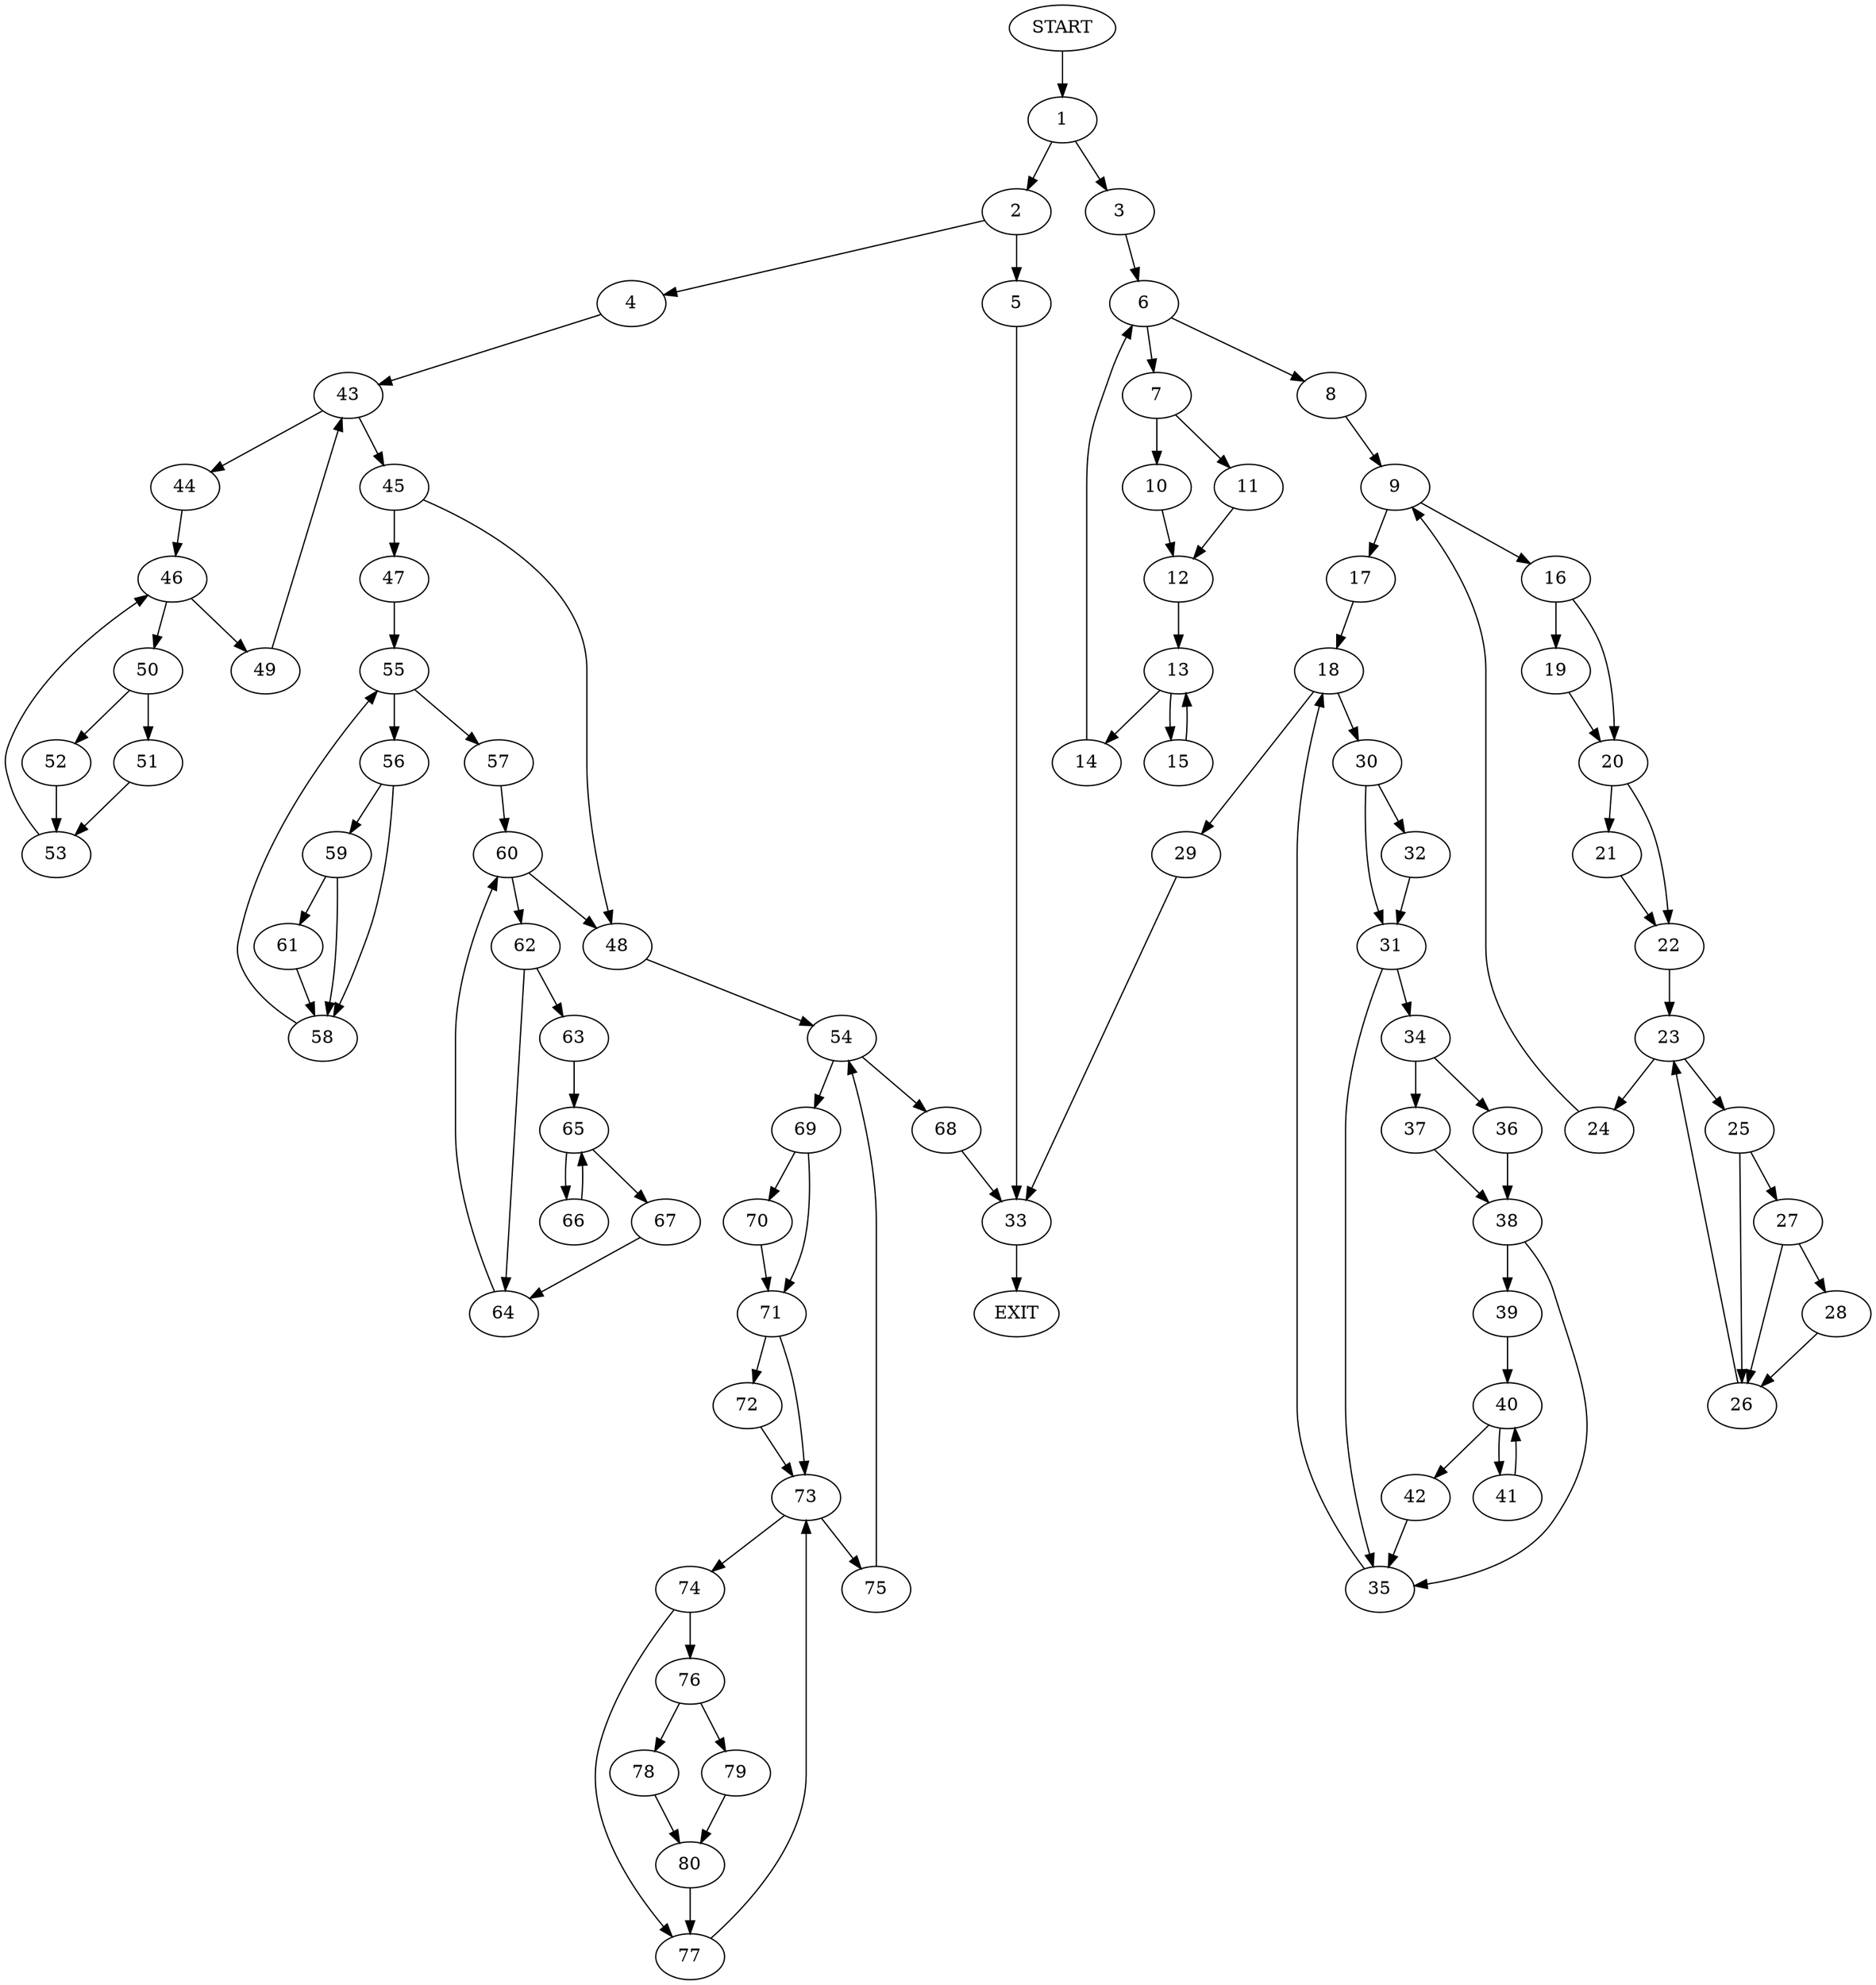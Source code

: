 digraph {
0 [label="START"]
81 [label="EXIT"]
0 -> 1
1 -> 2
1 -> 3
2 -> 4
2 -> 5
3 -> 6
6 -> 7
6 -> 8
8 -> 9
7 -> 10
7 -> 11
10 -> 12
11 -> 12
12 -> 13
13 -> 14
13 -> 15
14 -> 6
15 -> 13
9 -> 16
9 -> 17
17 -> 18
16 -> 19
16 -> 20
20 -> 21
20 -> 22
19 -> 20
22 -> 23
21 -> 22
23 -> 24
23 -> 25
25 -> 26
25 -> 27
24 -> 9
27 -> 28
27 -> 26
26 -> 23
28 -> 26
18 -> 29
18 -> 30
30 -> 31
30 -> 32
29 -> 33
32 -> 31
31 -> 34
31 -> 35
34 -> 36
34 -> 37
35 -> 18
36 -> 38
37 -> 38
38 -> 35
38 -> 39
39 -> 40
40 -> 41
40 -> 42
42 -> 35
41 -> 40
33 -> 81
5 -> 33
4 -> 43
43 -> 44
43 -> 45
44 -> 46
45 -> 47
45 -> 48
46 -> 49
46 -> 50
50 -> 51
50 -> 52
49 -> 43
52 -> 53
51 -> 53
53 -> 46
48 -> 54
47 -> 55
55 -> 56
55 -> 57
56 -> 58
56 -> 59
57 -> 60
58 -> 55
59 -> 61
59 -> 58
61 -> 58
60 -> 62
60 -> 48
62 -> 63
62 -> 64
63 -> 65
64 -> 60
65 -> 66
65 -> 67
66 -> 65
67 -> 64
54 -> 68
54 -> 69
68 -> 33
69 -> 70
69 -> 71
70 -> 71
71 -> 72
71 -> 73
72 -> 73
73 -> 74
73 -> 75
75 -> 54
74 -> 76
74 -> 77
76 -> 78
76 -> 79
77 -> 73
79 -> 80
78 -> 80
80 -> 77
}
